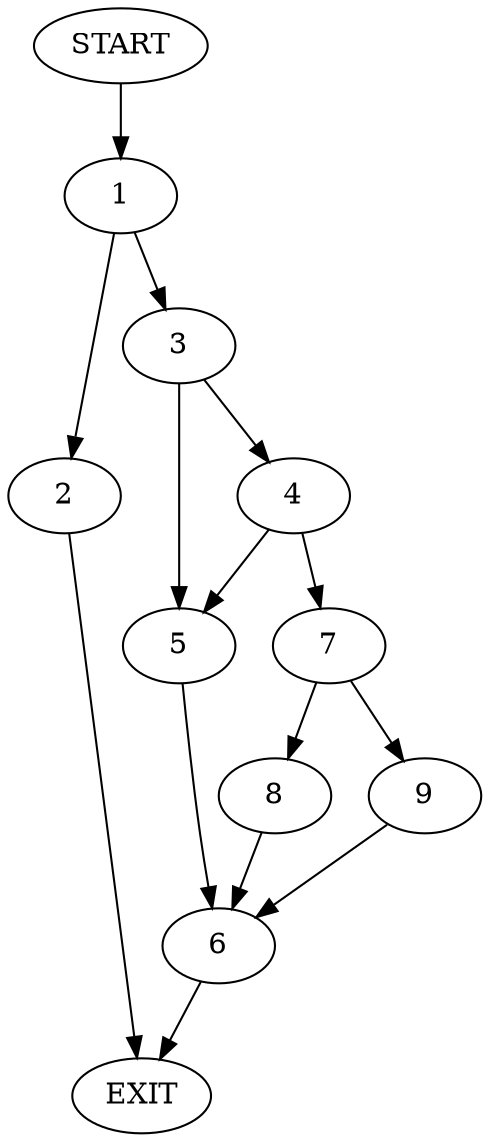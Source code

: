 digraph {
0 [label="START"]
10 [label="EXIT"]
0 -> 1
1 -> 2
1 -> 3
2 -> 10
3 -> 4
3 -> 5
5 -> 6
4 -> 5
4 -> 7
7 -> 8
7 -> 9
6 -> 10
9 -> 6
8 -> 6
}
